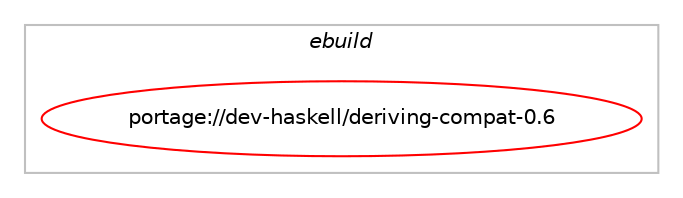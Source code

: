 digraph prolog {

# *************
# Graph options
# *************

newrank=true;
concentrate=true;
compound=true;
graph [rankdir=LR,fontname=Helvetica,fontsize=10,ranksep=1.5];#, ranksep=2.5, nodesep=0.2];
edge  [arrowhead=vee];
node  [fontname=Helvetica,fontsize=10];

# **********
# The ebuild
# **********

subgraph cluster_leftcol {
color=gray;
label=<<i>ebuild</i>>;
id [label="portage://dev-haskell/deriving-compat-0.6", color=red, width=4, href="../dev-haskell/deriving-compat-0.6.svg"];
}

# ****************
# The dependencies
# ****************

subgraph cluster_midcol {
color=gray;
label=<<i>dependencies</i>>;
subgraph cluster_compile {
fillcolor="#eeeeee";
style=filled;
label=<<i>compile</i>>;
# *** BEGIN UNKNOWN DEPENDENCY TYPE (TODO) ***
# id -> equal(use_conditional_group(positive,hscolour,portage://dev-haskell/deriving-compat-0.6,[package_dependency(portage://dev-haskell/deriving-compat-0.6,install,no,dev-haskell,hscolour,none,[,,],[],[])]))
# *** END UNKNOWN DEPENDENCY TYPE (TODO) ***

# *** BEGIN UNKNOWN DEPENDENCY TYPE (TODO) ***
# id -> equal(use_conditional_group(positive,test,portage://dev-haskell/deriving-compat-0.6,[package_dependency(portage://dev-haskell/deriving-compat-0.6,install,no,dev-haskell,base-compat,greaterequal,[0.8.1,,,0.8.1],[],[]),package_dependency(portage://dev-haskell/deriving-compat-0.6,install,no,dev-haskell,base-compat,smaller,[1,,,1],[],[]),package_dependency(portage://dev-haskell/deriving-compat-0.6,install,no,dev-haskell,base-orphans,greaterequal,[0.5,,,0.5],[],[]),package_dependency(portage://dev-haskell/deriving-compat-0.6,install,no,dev-haskell,base-orphans,smaller,[1,,,1],[],[]),package_dependency(portage://dev-haskell/deriving-compat-0.6,install,no,dev-haskell,hspec,greaterequal,[1.8,,,1.8],[],[]),package_dependency(portage://dev-haskell/deriving-compat-0.6,install,no,dev-haskell,quickcheck,greaterequal,[2,,,2],[],[]),package_dependency(portage://dev-haskell/deriving-compat-0.6,install,no,dev-haskell,quickcheck,smaller,[3,,,3],[],[]),package_dependency(portage://dev-haskell/deriving-compat-0.6,install,no,dev-haskell,tagged,greaterequal,[0.7,,,0.7],[],[]),package_dependency(portage://dev-haskell/deriving-compat-0.6,install,no,dev-haskell,tagged,smaller,[1,,,1],[],[]),package_dependency(portage://dev-haskell/deriving-compat-0.6,install,no,dev-haskell,void,greaterequal,[0.5.10,,,0.5.10],[],[]),package_dependency(portage://dev-haskell/deriving-compat-0.6,install,no,dev-haskell,void,smaller,[1,,,1],[],[])]))
# *** END UNKNOWN DEPENDENCY TYPE (TODO) ***

# *** BEGIN UNKNOWN DEPENDENCY TYPE (TODO) ***
# id -> equal(package_dependency(portage://dev-haskell/deriving-compat-0.6,install,no,dev-haskell,cabal,greaterequal,[2.2.0.1,,,2.2.0.1],[],[]))
# *** END UNKNOWN DEPENDENCY TYPE (TODO) ***

# *** BEGIN UNKNOWN DEPENDENCY TYPE (TODO) ***
# id -> equal(package_dependency(portage://dev-haskell/deriving-compat-0.6,install,no,dev-haskell,th-abstraction,greaterequal,[0.4,,,0.4],any_same_slot,[use(optenable(profile),none)]))
# *** END UNKNOWN DEPENDENCY TYPE (TODO) ***

# *** BEGIN UNKNOWN DEPENDENCY TYPE (TODO) ***
# id -> equal(package_dependency(portage://dev-haskell/deriving-compat-0.6,install,no,dev-haskell,th-abstraction,smaller,[0.5,,,0.5],any_same_slot,[use(optenable(profile),none)]))
# *** END UNKNOWN DEPENDENCY TYPE (TODO) ***

# *** BEGIN UNKNOWN DEPENDENCY TYPE (TODO) ***
# id -> equal(package_dependency(portage://dev-haskell/deriving-compat-0.6,install,no,dev-haskell,transformers-compat,greaterequal,[0.5,,,0.5],any_same_slot,[use(optenable(profile),none)]))
# *** END UNKNOWN DEPENDENCY TYPE (TODO) ***

# *** BEGIN UNKNOWN DEPENDENCY TYPE (TODO) ***
# id -> equal(package_dependency(portage://dev-haskell/deriving-compat-0.6,install,no,dev-lang,ghc,greaterequal,[8.4.3,,,8.4.3],any_same_slot,[]))
# *** END UNKNOWN DEPENDENCY TYPE (TODO) ***

}
subgraph cluster_compileandrun {
fillcolor="#eeeeee";
style=filled;
label=<<i>compile and run</i>>;
}
subgraph cluster_run {
fillcolor="#eeeeee";
style=filled;
label=<<i>run</i>>;
# *** BEGIN UNKNOWN DEPENDENCY TYPE (TODO) ***
# id -> equal(package_dependency(portage://dev-haskell/deriving-compat-0.6,run,no,dev-haskell,th-abstraction,greaterequal,[0.4,,,0.4],any_same_slot,[use(optenable(profile),none)]))
# *** END UNKNOWN DEPENDENCY TYPE (TODO) ***

# *** BEGIN UNKNOWN DEPENDENCY TYPE (TODO) ***
# id -> equal(package_dependency(portage://dev-haskell/deriving-compat-0.6,run,no,dev-haskell,th-abstraction,smaller,[0.5,,,0.5],any_same_slot,[use(optenable(profile),none)]))
# *** END UNKNOWN DEPENDENCY TYPE (TODO) ***

# *** BEGIN UNKNOWN DEPENDENCY TYPE (TODO) ***
# id -> equal(package_dependency(portage://dev-haskell/deriving-compat-0.6,run,no,dev-haskell,transformers-compat,greaterequal,[0.5,,,0.5],any_same_slot,[use(optenable(profile),none)]))
# *** END UNKNOWN DEPENDENCY TYPE (TODO) ***

# *** BEGIN UNKNOWN DEPENDENCY TYPE (TODO) ***
# id -> equal(package_dependency(portage://dev-haskell/deriving-compat-0.6,run,no,dev-lang,ghc,greaterequal,[8.4.3,,,8.4.3],any_same_slot,[]))
# *** END UNKNOWN DEPENDENCY TYPE (TODO) ***

# *** BEGIN UNKNOWN DEPENDENCY TYPE (TODO) ***
# id -> equal(package_dependency(portage://dev-haskell/deriving-compat-0.6,run,no,dev-lang,ghc,none,[,,],any_same_slot,[use(optenable(profile),none)]))
# *** END UNKNOWN DEPENDENCY TYPE (TODO) ***

}
}

# **************
# The candidates
# **************

subgraph cluster_choices {
rank=same;
color=gray;
label=<<i>candidates</i>>;

}

}

